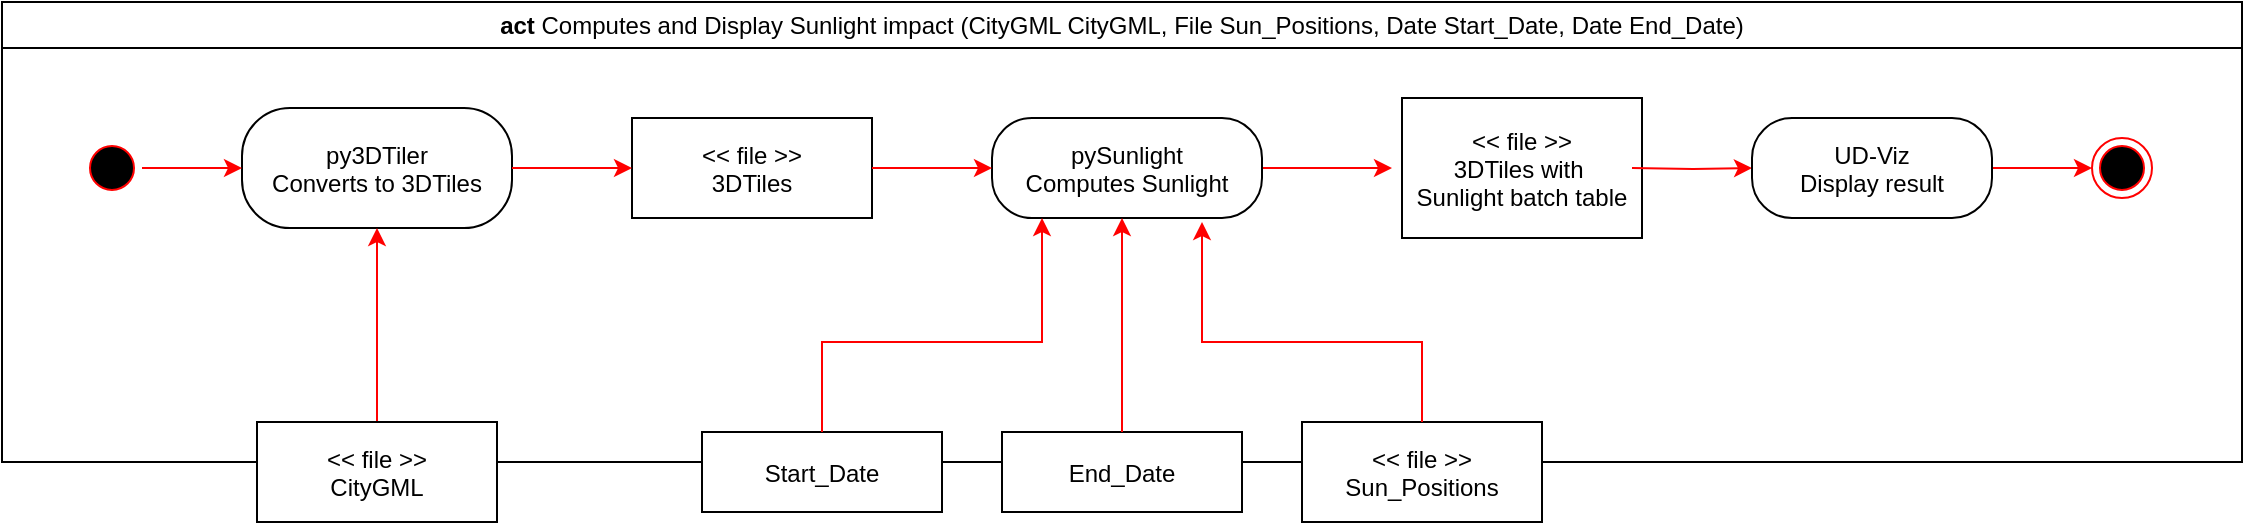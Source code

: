 <mxfile version="21.5.0" type="device">
  <diagram name="Page-1" id="e7e014a7-5840-1c2e-5031-d8a46d1fe8dd">
    <mxGraphModel dx="2058" dy="1188" grid="1" gridSize="10" guides="1" tooltips="1" connect="1" arrows="1" fold="1" page="1" pageScale="1" pageWidth="1169" pageHeight="826" background="none" math="0" shadow="0">
      <root>
        <mxCell id="0" />
        <mxCell id="1" parent="0" />
        <mxCell id="33" value="&lt;&lt; file &gt;&gt;&#xa;3DTiles with &#xa;Sunlight batch table" style="" parent="1" vertex="1">
          <mxGeometry x="725" y="318" width="120" height="70" as="geometry" />
        </mxCell>
        <mxCell id="xqJaoPUtZrrg-3-AXKoa-38" value="act&lt;span style=&quot;font-weight: normal;&quot;&gt; Computes and Display Sunlight impact (CityGML CityGML, File Sun_Positions, Date Start_Date, Date End_Date)&lt;/span&gt;" style="swimlane;whiteSpace=wrap;html=1;" parent="1" vertex="1">
          <mxGeometry x="25" y="270" width="1120" height="230" as="geometry" />
        </mxCell>
        <mxCell id="EWjZ0ozyYWg2ALglQimF-50" style="edgeStyle=orthogonalEdgeStyle;rounded=0;orthogonalLoop=1;jettySize=auto;html=1;strokeColor=#FF0000;" parent="xqJaoPUtZrrg-3-AXKoa-38" target="EWjZ0ozyYWg2ALglQimF-41" edge="1">
          <mxGeometry relative="1" as="geometry">
            <mxPoint x="815" y="83" as="sourcePoint" />
          </mxGeometry>
        </mxCell>
        <mxCell id="38" value="" style="ellipse;shape=endState;fillColor=#000000;strokeColor=#ff0000" parent="xqJaoPUtZrrg-3-AXKoa-38" vertex="1">
          <mxGeometry x="1045" y="68" width="30" height="30" as="geometry" />
        </mxCell>
        <mxCell id="5" value="" style="ellipse;shape=startState;fillColor=#000000;strokeColor=#FF0000;" parent="xqJaoPUtZrrg-3-AXKoa-38" vertex="1">
          <mxGeometry x="40" y="68" width="30" height="30" as="geometry" />
        </mxCell>
        <mxCell id="7" value="py3DTiler&#xa;Converts to 3DTiles" style="rounded=1;arcSize=40;" parent="xqJaoPUtZrrg-3-AXKoa-38" vertex="1">
          <mxGeometry x="120" y="53" width="135" height="60" as="geometry" />
        </mxCell>
        <mxCell id="EWjZ0ozyYWg2ALglQimF-46" style="edgeStyle=orthogonalEdgeStyle;rounded=0;orthogonalLoop=1;jettySize=auto;html=1;entryX=0;entryY=0.5;entryDx=0;entryDy=0;strokeColor=#FF0000;" parent="xqJaoPUtZrrg-3-AXKoa-38" source="5" target="7" edge="1">
          <mxGeometry relative="1" as="geometry">
            <Array as="points" />
          </mxGeometry>
        </mxCell>
        <mxCell id="8" value="&lt;&lt; file &gt;&gt;&#xa;3DTiles" style="" parent="xqJaoPUtZrrg-3-AXKoa-38" vertex="1">
          <mxGeometry x="315" y="58" width="120" height="50" as="geometry" />
        </mxCell>
        <mxCell id="EWjZ0ozyYWg2ALglQimF-45" style="edgeStyle=orthogonalEdgeStyle;rounded=0;orthogonalLoop=1;jettySize=auto;html=1;entryX=0;entryY=0.5;entryDx=0;entryDy=0;strokeColor=#FF0000;" parent="xqJaoPUtZrrg-3-AXKoa-38" source="7" target="8" edge="1">
          <mxGeometry relative="1" as="geometry" />
        </mxCell>
        <mxCell id="EWjZ0ozyYWg2ALglQimF-49" style="edgeStyle=orthogonalEdgeStyle;rounded=0;orthogonalLoop=1;jettySize=auto;html=1;strokeColor=#FF0000;" parent="xqJaoPUtZrrg-3-AXKoa-38" source="10" edge="1">
          <mxGeometry relative="1" as="geometry">
            <mxPoint x="695" y="83" as="targetPoint" />
          </mxGeometry>
        </mxCell>
        <mxCell id="10" value="pySunlight&#xa;Computes Sunlight" style="rounded=1;arcSize=40;" parent="xqJaoPUtZrrg-3-AXKoa-38" vertex="1">
          <mxGeometry x="495" y="58" width="135" height="50" as="geometry" />
        </mxCell>
        <mxCell id="EWjZ0ozyYWg2ALglQimF-48" style="edgeStyle=orthogonalEdgeStyle;rounded=0;orthogonalLoop=1;jettySize=auto;html=1;entryX=0;entryY=0.5;entryDx=0;entryDy=0;strokeColor=#FF0000;" parent="xqJaoPUtZrrg-3-AXKoa-38" source="8" target="10" edge="1">
          <mxGeometry relative="1" as="geometry" />
        </mxCell>
        <mxCell id="EWjZ0ozyYWg2ALglQimF-47" style="edgeStyle=orthogonalEdgeStyle;rounded=0;orthogonalLoop=1;jettySize=auto;html=1;entryX=0;entryY=0.5;entryDx=0;entryDy=0;strokeColor=#FF0000;" parent="xqJaoPUtZrrg-3-AXKoa-38" source="EWjZ0ozyYWg2ALglQimF-41" target="38" edge="1">
          <mxGeometry relative="1" as="geometry">
            <Array as="points" />
          </mxGeometry>
        </mxCell>
        <mxCell id="EWjZ0ozyYWg2ALglQimF-41" value="UD-Viz&#xa;Display result" style="rounded=1;arcSize=40;" parent="xqJaoPUtZrrg-3-AXKoa-38" vertex="1">
          <mxGeometry x="875" y="58" width="120" height="50" as="geometry" />
        </mxCell>
        <mxCell id="EWjZ0ozyYWg2ALglQimF-52" style="edgeStyle=orthogonalEdgeStyle;rounded=0;orthogonalLoop=1;jettySize=auto;html=1;entryX=0.5;entryY=1;entryDx=0;entryDy=0;strokeColor=#FF0000;" parent="xqJaoPUtZrrg-3-AXKoa-38" source="EWjZ0ozyYWg2ALglQimF-51" target="7" edge="1">
          <mxGeometry relative="1" as="geometry" />
        </mxCell>
        <mxCell id="EWjZ0ozyYWg2ALglQimF-51" value="&lt;&lt; file &gt;&gt;&#xa;CityGML" style="" parent="xqJaoPUtZrrg-3-AXKoa-38" vertex="1">
          <mxGeometry x="127.5" y="210.0" width="120" height="50" as="geometry" />
        </mxCell>
        <mxCell id="EWjZ0ozyYWg2ALglQimF-53" value="&lt;&lt; file &gt;&gt;&#xa;Sun_Positions" style="" parent="xqJaoPUtZrrg-3-AXKoa-38" vertex="1">
          <mxGeometry x="650" y="210" width="120" height="50" as="geometry" />
        </mxCell>
        <mxCell id="EWjZ0ozyYWg2ALglQimF-54" style="edgeStyle=orthogonalEdgeStyle;rounded=0;orthogonalLoop=1;jettySize=auto;html=1;strokeColor=#FF0000;exitX=0.5;exitY=0;exitDx=0;exitDy=0;" parent="xqJaoPUtZrrg-3-AXKoa-38" source="EWjZ0ozyYWg2ALglQimF-53" edge="1">
          <mxGeometry relative="1" as="geometry">
            <mxPoint x="600" y="110" as="targetPoint" />
            <Array as="points">
              <mxPoint x="710" y="170" />
              <mxPoint x="600" y="170" />
            </Array>
          </mxGeometry>
        </mxCell>
        <mxCell id="xqJaoPUtZrrg-3-AXKoa-41" value="Start_Date" style="" parent="xqJaoPUtZrrg-3-AXKoa-38" vertex="1">
          <mxGeometry x="350" y="215" width="120" height="40" as="geometry" />
        </mxCell>
        <mxCell id="xqJaoPUtZrrg-3-AXKoa-44" style="edgeStyle=orthogonalEdgeStyle;rounded=0;orthogonalLoop=1;jettySize=auto;html=1;strokeColor=#FF0000;exitX=0.5;exitY=0;exitDx=0;exitDy=0;" parent="xqJaoPUtZrrg-3-AXKoa-38" source="xqJaoPUtZrrg-3-AXKoa-41" target="10" edge="1">
          <mxGeometry relative="1" as="geometry">
            <Array as="points">
              <mxPoint x="410" y="170" />
              <mxPoint x="520" y="170" />
            </Array>
          </mxGeometry>
        </mxCell>
        <mxCell id="xqJaoPUtZrrg-3-AXKoa-42" value="End_Date" style="" parent="1" vertex="1">
          <mxGeometry x="525" y="485" width="120" height="40" as="geometry" />
        </mxCell>
        <mxCell id="xqJaoPUtZrrg-3-AXKoa-43" style="edgeStyle=orthogonalEdgeStyle;rounded=0;orthogonalLoop=1;jettySize=auto;html=1;strokeColor=#FF0000;" parent="1" source="xqJaoPUtZrrg-3-AXKoa-42" target="10" edge="1">
          <mxGeometry relative="1" as="geometry">
            <Array as="points">
              <mxPoint x="585" y="400" />
              <mxPoint x="585" y="400" />
            </Array>
          </mxGeometry>
        </mxCell>
      </root>
    </mxGraphModel>
  </diagram>
</mxfile>
